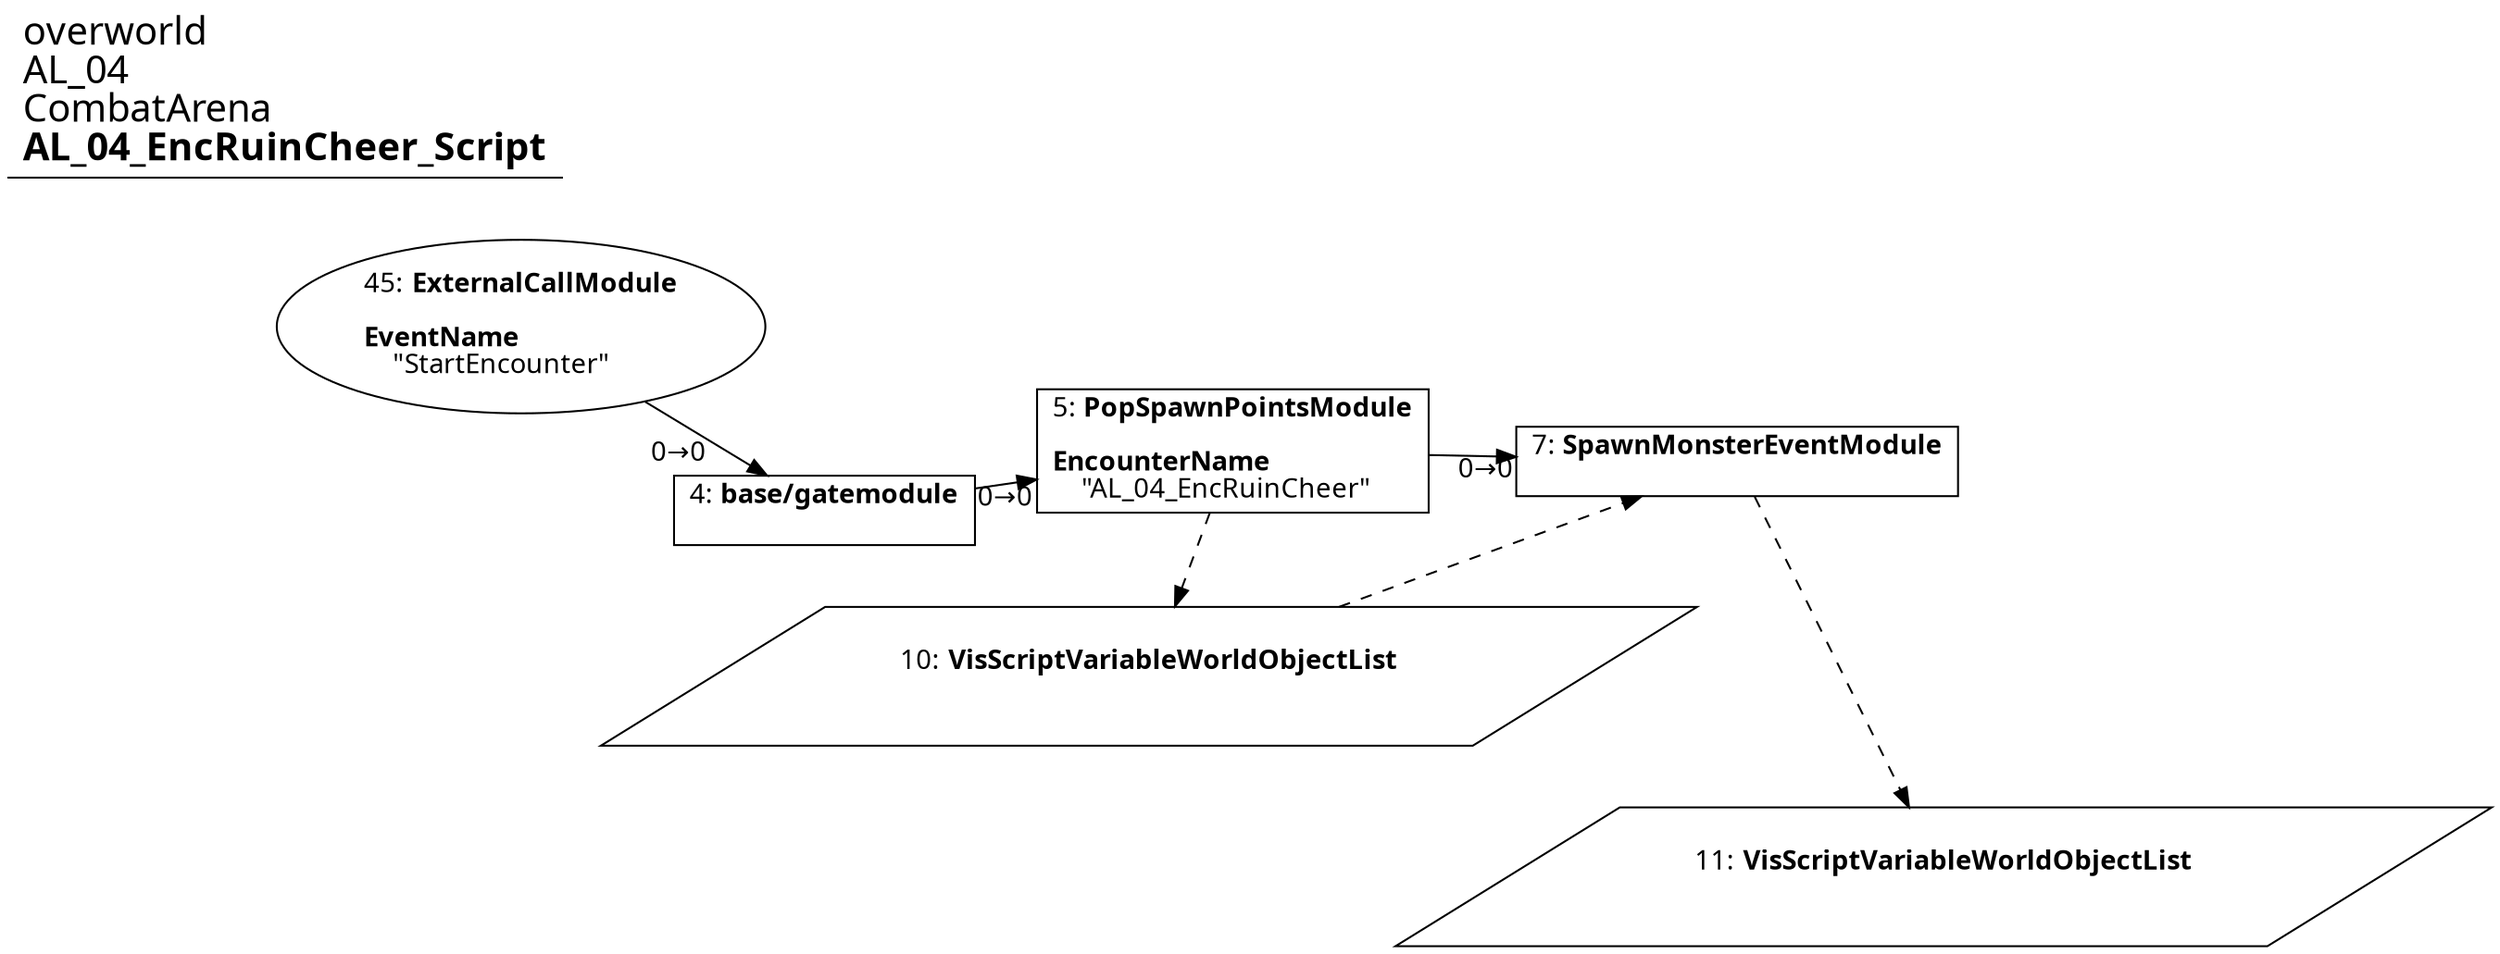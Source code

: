 digraph {
    layout = fdp;
    overlap = prism;
    sep = "+16";
    splines = spline;

    node [ shape = box ];

    graph [ fontname = "Segoe UI" ];
    node [ fontname = "Segoe UI" ];
    edge [ fontname = "Segoe UI" ];

    4 [ label = <4: <b>base/gatemodule</b><br/><br/>> ];
    4 [ pos = "0.66800004,-0.19700001!" ];
    4 -> 5 [ label = "0→0" ];

    5 [ label = <5: <b>PopSpawnPointsModule</b><br/><br/><b>EncounterName</b><br align="left"/>    &quot;AL_04_EncRuinCheer&quot;<br align="left"/>> ];
    5 [ pos = "0.82900006,-0.19600001!" ];
    5 -> 7 [ label = "0→0" ];
    5 -> 10 [ style = dashed ];

    7 [ label = <7: <b>SpawnMonsterEventModule</b><br/><br/>> ];
    7 [ pos = "1.103,-0.19500001!" ];
    10 -> 7 [ style = dashed ];
    7 -> 11 [ style = dashed ];

    10 [ label = <10: <b>VisScriptVariableWorldObjectList</b><br/><br/>> ];
    10 [ shape = parallelogram ]
    10 [ pos = "0.851,-0.33!" ];

    11 [ label = <11: <b>VisScriptVariableWorldObjectList</b><br/><br/>> ];
    11 [ shape = parallelogram ]
    11 [ pos = "1.107,-0.407!" ];

    45 [ label = <45: <b>ExternalCallModule</b><br/><br/><b>EventName</b><br align="left"/>    &quot;StartEncounter&quot;<br align="left"/>> ];
    45 [ shape = oval ]
    45 [ pos = "0.39200002,-0.065000005!" ];
    45 -> 4 [ label = "0→0" ];

    title [ pos = "0.39100003,-0.064!" ];
    title [ shape = underline ];
    title [ label = <<font point-size="20">overworld<br align="left"/>AL_04<br align="left"/>CombatArena<br align="left"/><b>AL_04_EncRuinCheer_Script</b><br align="left"/></font>> ];
}
